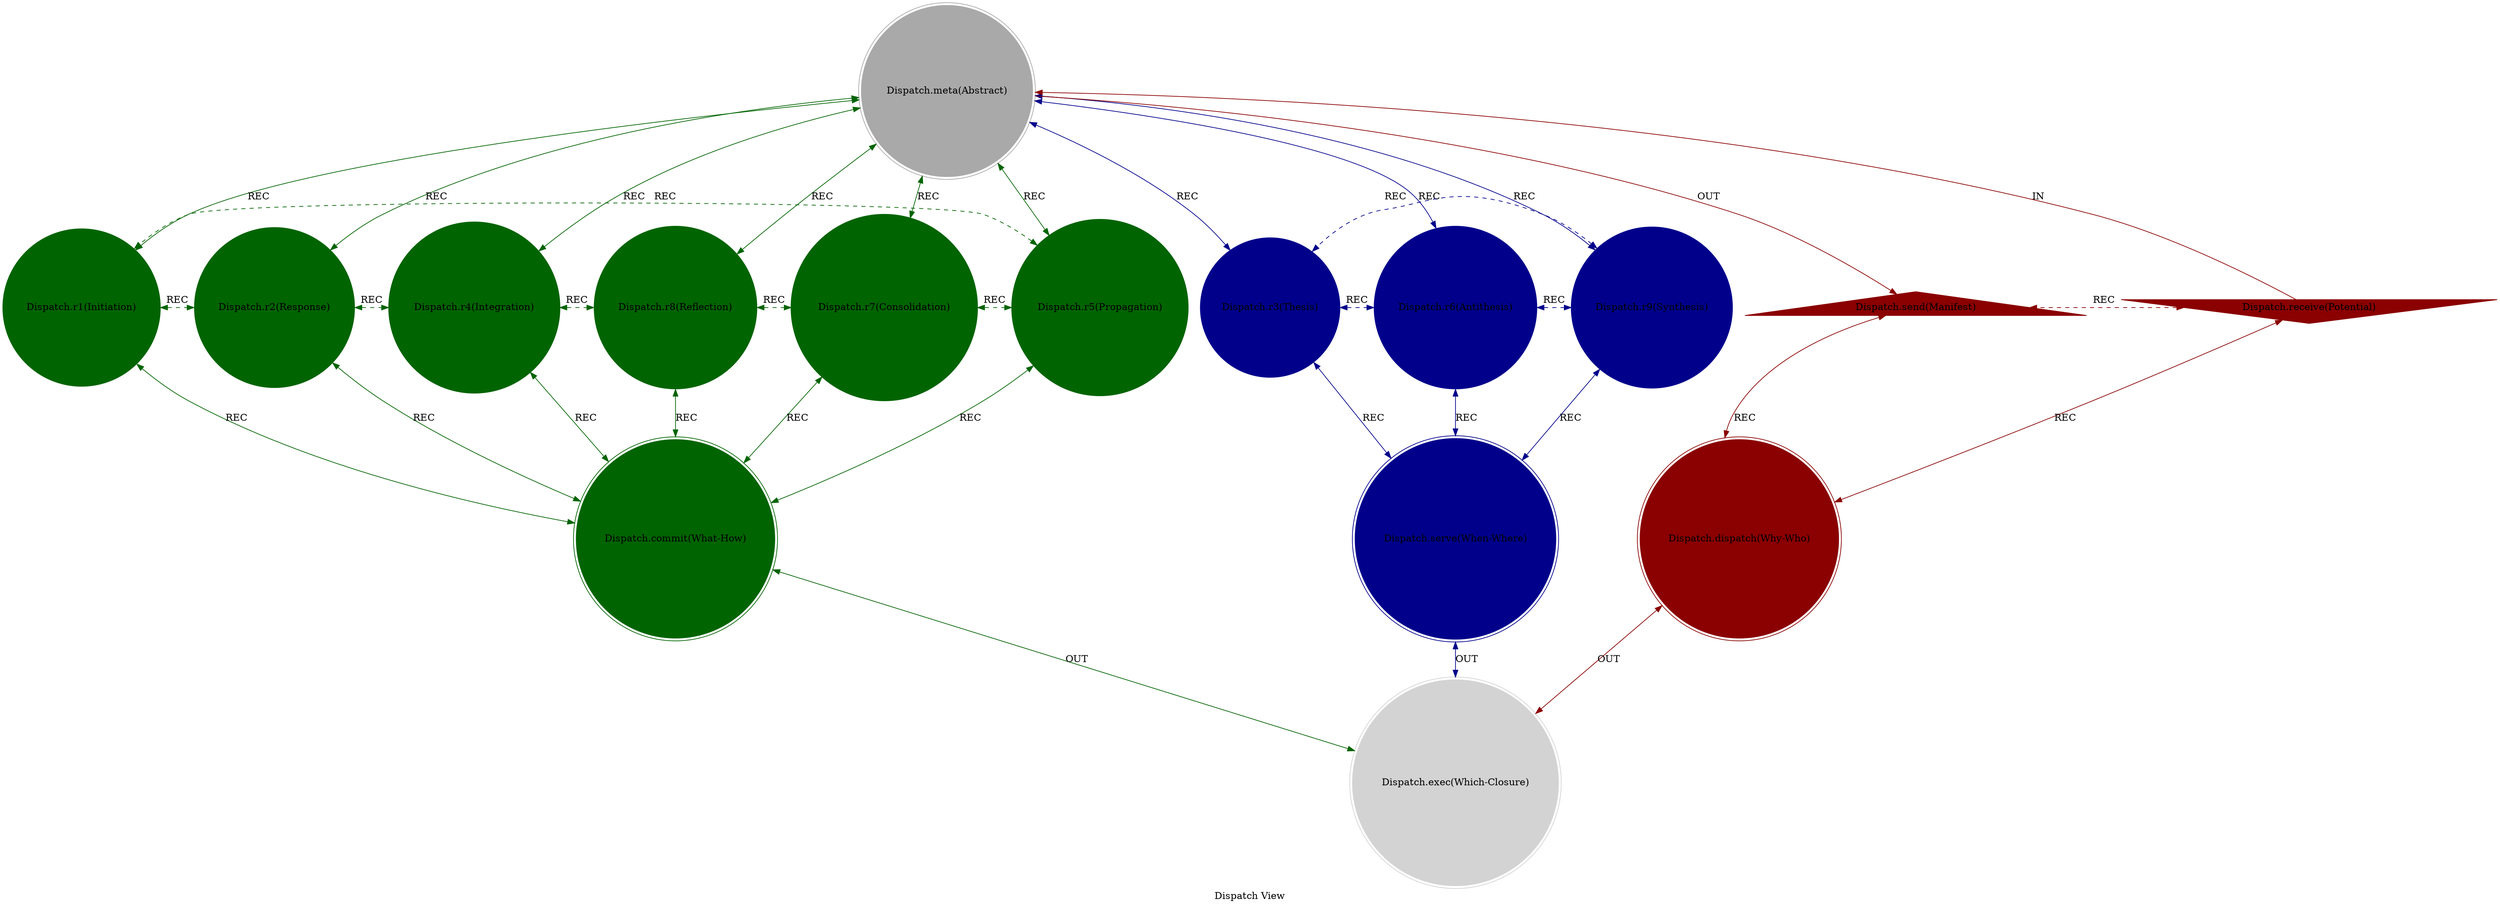 strict digraph DispatchView {
    style = filled;
    color = lightgray;
    node [shape = circle; style = filled; color = lightgreen;];
    edge [color = darkgray;];
    label = "Dispatch View";
    comment = "TODO";
    
    spark_0_dispatch_view_t [label = "Dispatch.meta(Abstract)";comment = "Abstract: TODO";shape = doublecircle;color = darkgray;];
    spark_1_dispatch_view_t [label = "Dispatch.r1(Initiation)";comment = "Initiation: TODO";color = darkgreen;];
    spark_2_dispatch_view_t [label = "Dispatch.r2(Response)";comment = "Response: TODO";color = darkgreen;];
    spark_4_dispatch_view_t [label = "Dispatch.r4(Integration)";comment = "Integration: TODO";color = darkgreen;];
    spark_8_dispatch_view_t [label = "Dispatch.r8(Reflection)";comment = "Reflection: TODO";color = darkgreen;];
    spark_7_dispatch_view_t [label = "Dispatch.r7(Consolidation)";comment = "Consolidation: TODO";color = darkgreen;];
    spark_5_dispatch_view_t [label = "Dispatch.r5(Propagation)";comment = "Propagation: TODO";color = darkgreen;];
    spark_3_dispatch_view_t [label = "Dispatch.r3(Thesis)";comment = "Thesis: TODO";color = darkblue;];
    spark_6_dispatch_view_t [label = "Dispatch.r6(Antithesis)";comment = "Antithesis: TODO";color = darkblue;];
    spark_9_dispatch_view_t [label = "Dispatch.r9(Synthesis)";comment = "Synthesis: TODO";color = darkblue;];
    spark_a_dispatch_view_t [label = "Dispatch.receive(Potential)";comment = "Potential: TODO";shape = invtriangle;color = darkred;];
    spark_b_dispatch_view_t [label = "Dispatch.send(Manifest)";comment = "Manifest: TODO";shape = triangle;color = darkred;];
    spark_c_dispatch_view_t [label = "Dispatch.dispatch(Why-Who)";comment = "Why-Who: TODO";shape = doublecircle;color = darkred;];
    spark_d_dispatch_view_t [label = "Dispatch.commit(What-How)";comment = "What-How: TODO";shape = doublecircle;color = darkgreen;];
    spark_e_dispatch_view_t [label = "Dispatch.serve(When-Where)";comment = "When-Where: TODO";shape = doublecircle;color = darkblue;];
    spark_f_dispatch_view_t [label = "Dispatch.exec(Which-Closure)";comment = "Which-Closure: TODO";shape = doublecircle;color = lightgray;];
    
    spark_a_dispatch_view_t -> spark_0_dispatch_view_t [label = "IN"; comment = "The injection of a raw, unformalized spark of inspiration into the abstract container of an Idea."; color = darkred; constraint = false;];
    spark_0_dispatch_view_t -> spark_b_dispatch_view_t [label = "OUT"; comment = "The manifestation of a fully formalized Idea into an entangled, publishable theoretical construct."; color = darkred;];
    spark_0_dispatch_view_t -> spark_3_dispatch_view_t [label = "REC"; comment = "The application of abstract ideation to the problem of entanglement and continuity, forming a thesis on structure."; color = darkblue; dir = both;];
    spark_0_dispatch_view_t -> spark_6_dispatch_view_t [label = "REC"; comment = "The application of abstract ideation to the problem of sensitivity and unpredictability, forming an antithesis to order."; color = darkblue; dir = both;];
    spark_0_dispatch_view_t -> spark_9_dispatch_view_t [label = "REC"; comment = "The application of abstract ideation to the problem of communication and data, synthesizing signal from noise."; color = darkblue; dir = both;];
    spark_0_dispatch_view_t -> spark_1_dispatch_view_t [label = "REC"; comment = "The application of abstract ideation to the problem of fundamental unified structures, initiating the theoretical cycle."; color = darkgreen; dir = both;];
    spark_0_dispatch_view_t -> spark_2_dispatch_view_t [label = "REC"; comment = "The application of abstract ideation to the problem of classifying computational difficulty, forming a response to initiation."; color = darkgreen; dir = both;];
    spark_0_dispatch_view_t -> spark_4_dispatch_view_t [label = "REC"; comment = "The application of abstract ideation to the problem of relationships and structures, integrating mathematical concepts."; color = darkgreen; dir = both;];
    spark_0_dispatch_view_t -> spark_8_dispatch_view_t [label = "REC"; comment = "The application of abstract ideation to the problem of consciousness, reflecting on the nature of self."; color = darkgreen; dir = both;];
    spark_0_dispatch_view_t -> spark_7_dispatch_view_t [label = "REC"; comment = "The application of abstract ideation to the problem of information processing in minds, consolidating models of thought."; color = darkgreen; dir = both;];
    spark_0_dispatch_view_t -> spark_5_dispatch_view_t [label = "REC"; comment = "The application of abstract ideation to the problem of computation, propagating formal models of algorithms."; color = darkgreen; dir = both;];
    
    spark_a_dispatch_view_t -> spark_c_dispatch_view_t [label = "REC"; comment = "The potential of an idea is contextualized by the framework of connections, nodes, and edges provided by Graph Theory."; color = darkred; dir = both;];
    spark_c_dispatch_view_t -> spark_b_dispatch_view_t [label = "REC"; comment = "The manifested idea provides new raw material and challenges that redefine the contextual framework of Graph Theory."; color = darkred; dir = both; constraint = false;];
    spark_1_dispatch_view_t -> spark_d_dispatch_view_t [label = "REC"; comment = "The initiatory concept of fundamental strings must be committed to a specific instantiation within a systemic framework like the Sparklet."; color = darkgreen; dir = both;];
    spark_2_dispatch_view_t -> spark_d_dispatch_view_t [label = "REC"; comment = "The response concept of computational complexity informs the selection and commitment of a specific complexity class for a Sparklet process."; color = darkgreen; dir = both;];
    spark_4_dispatch_view_t -> spark_d_dispatch_view_t [label = "REC"; comment = "The integrative concept of categories and functors provides the rules for how Sparklet components map and relate to one another."; color = darkgreen; dir = both;];
    spark_8_dispatch_view_t -> spark_d_dispatch_view_t [label = "REC"; comment = "The reflective concept of consciousness provides the criteria for what constitutes a `mind-like` property in the Sparklet system."; color = darkgreen; dir = both;];
    spark_7_dispatch_view_t -> spark_d_dispatch_view_t [label = "REC"; comment = "The consolidating concept of cognitive models provides the structural blueprint for how a Sparklet processes information."; color = darkgreen; dir = both;];
    spark_5_dispatch_view_t -> spark_d_dispatch_view_t [label = "REC"; comment = "The propagating concept of formal computation provides the language and limits (e.g., Turing completeness) for the Sparklet's execution."; color = darkgreen; dir = both;];
    spark_3_dispatch_view_t -> spark_e_dispatch_view_t [label = "REC"; comment = "The thesis of topological entanglement is served by being visualized concretely through diagrams and invariants."; color = darkblue; dir = both;];
    spark_6_dispatch_view_t -> spark_e_dispatch_view_t [label = "REC"; comment = "The antithesis of sensitive dependence is served by being visualized through phase spaces and attractors."; color = darkblue; dir = both;];
    spark_9_dispatch_view_t -> spark_e_dispatch_view_t [label = "REC"; comment = "The synthesis of information flow is served by being visualized through circuits, channels, and entropy landscapes."; color = darkblue; dir = both;];
    
    spark_1_dispatch_view_t -> spark_2_dispatch_view_t [label = "REC"; comment = "The initiation of fundamental structures naturally leads to a response analyzing the computational complexity of those structures."; color = darkgreen; dir = both; style = dashed; constraint = false;];
    spark_2_dispatch_view_t -> spark_4_dispatch_view_t [label = "REC"; comment = "The response of classifying difficulty is integrated by categorizing problems and algorithms into formal relationships."; color = darkgreen; dir = both; style = dashed; constraint = false;];
    spark_4_dispatch_view_t -> spark_8_dispatch_view_t [label = "REC"; comment = "The integration of mathematical structures is reflected upon through the categorical nature of thought and perception."; color = darkgreen; dir = both; style = dashed; constraint = false;];
    spark_8_dispatch_view_t -> spark_7_dispatch_view_t [label = "REC"; comment = "The reflection on consciousness is consolidated into testable models of cognition."; color = darkgreen; dir = both; style = dashed; constraint = false;];
    spark_7_dispatch_view_t -> spark_5_dispatch_view_t [label = "REC"; comment = "The consolidated models of cognition are propagated by expressing them as formal computational processes."; color = darkgreen; dir = both; style = dashed; constraint = false;];
    spark_5_dispatch_view_t -> spark_1_dispatch_view_t [label = "REC"; comment = "The propagation of computational models circles back to initiate new questions about the computational nature of fundamental strings."; color = darkgreen; dir = both; style = dashed; constraint = false;];
    spark_3_dispatch_view_t -> spark_6_dispatch_view_t [label = "REC"; comment = "The thesis of stable entanglement confronts the antithesis of chaotic divergence."; color = darkblue; dir = both; style = dashed; constraint = false;];
    spark_6_dispatch_view_t -> spark_9_dispatch_view_t [label = "REC"; comment = "The antithesis of chaos is synthesized by measuring the information content and entropy of chaotic systems."; color = darkblue; dir = both; style = dashed; constraint = false;];
    spark_9_dispatch_view_t -> spark_3_dispatch_view_t [label = "REC"; comment = "The synthesis of information flow circles back to form a new thesis on the information-theoretic nature of topological entanglement."; color = darkblue; dir = both; style = dashed; constraint = false;];
    spark_a_dispatch_view_t -> spark_b_dispatch_view_t [label = "REC"; comment = "The potential of an idea and its final manifestation are in a constant, recursive relationship, each defining the other."; color = darkred; dir = both; style = dashed; constraint = false;];
    
    spark_c_dispatch_view_t -> spark_f_dispatch_view_t [label = "OUT"; comment = "The contextual framework defined by Graph Theory is output as a closure, defining the limits of the theoretical landscape."; color = darkred; dir = both;];
    spark_d_dispatch_view_t -> spark_f_dispatch_view_t [label = "OUT"; comment = "The committed, instantiated model of the Sparklet system is output as a closure, representing a concrete theoretical object."; color = darkgreen; dir = both;];
    spark_e_dispatch_view_t -> spark_f_dispatch_view_t [label = "OUT"; comment = "The served visualizations of the theories are output as a closure, providing the final, perceivable form of the theoretical limit."; color = darkblue; dir = both;];
}